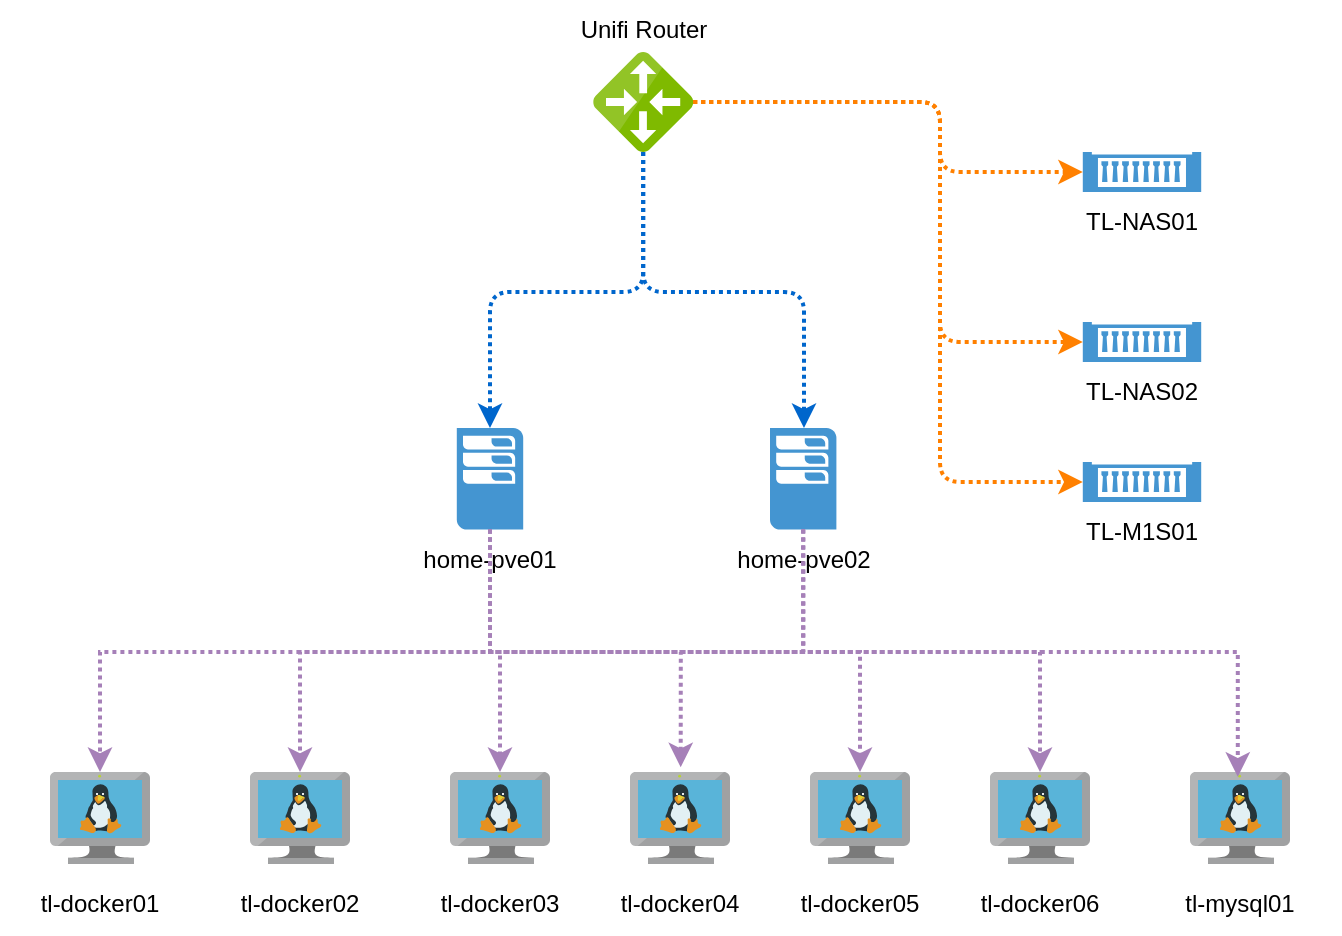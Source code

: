 <mxfile version="27.0.5">
  <diagram name="Page-1" id="TpXAAriYojwalOuxlhiy">
    <mxGraphModel dx="2058" dy="1146" grid="1" gridSize="10" guides="1" tooltips="1" connect="1" arrows="1" fold="1" page="1" pageScale="1" pageWidth="1169" pageHeight="827" math="0" shadow="0">
      <root>
        <mxCell id="0" />
        <mxCell id="1" parent="0" />
        <mxCell id="ZCXp7PUb_-F9p9PLJJs9-19" value="" style="group" parent="1" vertex="1" connectable="0">
          <mxGeometry x="611.6" y="378" width="70" height="80.8" as="geometry" />
        </mxCell>
        <mxCell id="ZCXp7PUb_-F9p9PLJJs9-13" value="" style="pointerEvents=1;shadow=0;dashed=0;html=1;strokeColor=none;fillColor=#4495D1;labelPosition=center;verticalLabelPosition=bottom;verticalAlign=top;align=center;outlineConnect=0;shape=mxgraph.veeam.2d.esx_esxi;movable=1;resizable=1;rotatable=1;deletable=1;editable=1;locked=0;connectable=1;" parent="ZCXp7PUb_-F9p9PLJJs9-19" vertex="1">
          <mxGeometry x="13.4" width="33.2" height="50.8" as="geometry" />
        </mxCell>
        <mxCell id="ZCXp7PUb_-F9p9PLJJs9-18" value="home-pve02" style="text;html=1;align=center;verticalAlign=middle;whiteSpace=wrap;rounded=0;movable=1;resizable=1;rotatable=1;deletable=1;editable=1;locked=0;connectable=1;" parent="ZCXp7PUb_-F9p9PLJJs9-19" vertex="1">
          <mxGeometry x="-10" y="50.8" width="80" height="30" as="geometry" />
        </mxCell>
        <mxCell id="ZCXp7PUb_-F9p9PLJJs9-27" value="" style="group" parent="1" vertex="1" connectable="0">
          <mxGeometry x="511.6" y="190" width="100" height="80" as="geometry" />
        </mxCell>
        <object label="" id="ZCXp7PUb_-F9p9PLJJs9-4">
          <mxCell style="image;sketch=0;aspect=fixed;points=[];align=center;fontSize=12;image=img/lib/mscae/Local_Network_Gateways.svg;container=0;" parent="ZCXp7PUb_-F9p9PLJJs9-27" vertex="1">
            <mxGeometry x="25" width="50" height="50" as="geometry" />
          </mxCell>
        </object>
        <mxCell id="ZCXp7PUb_-F9p9PLJJs9-25" value="Unifi Router" style="text;html=1;align=center;verticalAlign=middle;whiteSpace=wrap;rounded=0;container=0;" parent="ZCXp7PUb_-F9p9PLJJs9-27" vertex="1">
          <mxGeometry y="-26" width="100" height="30" as="geometry" />
        </mxCell>
        <mxCell id="ZCXp7PUb_-F9p9PLJJs9-30" style="edgeStyle=orthogonalEdgeStyle;rounded=1;orthogonalLoop=1;jettySize=auto;html=1;dashed=1;dashPattern=1 1;strokeWidth=2;jumpSize=6;curved=0;strokeColor=#0066CC;" parent="1" source="ZCXp7PUb_-F9p9PLJJs9-4" target="ZCXp7PUb_-F9p9PLJJs9-23" edge="1">
          <mxGeometry relative="1" as="geometry">
            <Array as="points">
              <mxPoint x="562" y="310" />
              <mxPoint x="485" y="310" />
            </Array>
          </mxGeometry>
        </mxCell>
        <mxCell id="ZCXp7PUb_-F9p9PLJJs9-31" style="edgeStyle=orthogonalEdgeStyle;rounded=1;orthogonalLoop=1;jettySize=auto;html=1;dashed=1;dashPattern=1 1;strokeWidth=2;jumpStyle=arc;flowAnimation=0;jumpSize=6;curved=0;strokeColor=#0066CC;" parent="1" source="ZCXp7PUb_-F9p9PLJJs9-4" target="ZCXp7PUb_-F9p9PLJJs9-13" edge="1">
          <mxGeometry relative="1" as="geometry">
            <Array as="points">
              <mxPoint x="562" y="310" />
              <mxPoint x="642" y="310" />
            </Array>
          </mxGeometry>
        </mxCell>
        <mxCell id="ZCXp7PUb_-F9p9PLJJs9-34" value="" style="group" parent="1" vertex="1" connectable="0">
          <mxGeometry x="240" y="550" width="100" height="81" as="geometry" />
        </mxCell>
        <mxCell id="ZCXp7PUb_-F9p9PLJJs9-5" value="" style="image;sketch=0;aspect=fixed;html=1;points=[];align=center;fontSize=12;image=img/lib/mscae/VM_Linux.svg;" parent="ZCXp7PUb_-F9p9PLJJs9-34" vertex="1">
          <mxGeometry x="25" width="50" height="46" as="geometry" />
        </mxCell>
        <mxCell id="ZCXp7PUb_-F9p9PLJJs9-33" value="tl-docker01" style="text;html=1;align=center;verticalAlign=middle;whiteSpace=wrap;rounded=0;" parent="ZCXp7PUb_-F9p9PLJJs9-34" vertex="1">
          <mxGeometry y="51" width="100" height="30" as="geometry" />
        </mxCell>
        <mxCell id="ZCXp7PUb_-F9p9PLJJs9-35" value="" style="group" parent="1" vertex="1" connectable="0">
          <mxGeometry x="340" y="550" width="100" height="81" as="geometry" />
        </mxCell>
        <mxCell id="ZCXp7PUb_-F9p9PLJJs9-36" value="" style="image;sketch=0;aspect=fixed;html=1;points=[];align=center;fontSize=12;image=img/lib/mscae/VM_Linux.svg;" parent="ZCXp7PUb_-F9p9PLJJs9-35" vertex="1">
          <mxGeometry x="25" width="50" height="46" as="geometry" />
        </mxCell>
        <mxCell id="ZCXp7PUb_-F9p9PLJJs9-37" value="tl-docker02" style="text;html=1;align=center;verticalAlign=middle;whiteSpace=wrap;rounded=0;" parent="ZCXp7PUb_-F9p9PLJJs9-35" vertex="1">
          <mxGeometry y="51" width="100" height="30" as="geometry" />
        </mxCell>
        <mxCell id="ZCXp7PUb_-F9p9PLJJs9-38" value="" style="group" parent="1" vertex="1" connectable="0">
          <mxGeometry x="440" y="550" width="100" height="81" as="geometry" />
        </mxCell>
        <mxCell id="ZCXp7PUb_-F9p9PLJJs9-39" value="" style="image;sketch=0;aspect=fixed;html=1;points=[];align=center;fontSize=12;image=img/lib/mscae/VM_Linux.svg;" parent="ZCXp7PUb_-F9p9PLJJs9-38" vertex="1">
          <mxGeometry x="25" width="50" height="46" as="geometry" />
        </mxCell>
        <mxCell id="ZCXp7PUb_-F9p9PLJJs9-40" value="tl-docker03" style="text;html=1;align=center;verticalAlign=middle;whiteSpace=wrap;rounded=0;" parent="ZCXp7PUb_-F9p9PLJJs9-38" vertex="1">
          <mxGeometry y="51" width="100" height="30" as="geometry" />
        </mxCell>
        <mxCell id="ZCXp7PUb_-F9p9PLJJs9-41" value="" style="group" parent="1" vertex="1" connectable="0">
          <mxGeometry x="530" y="550" width="100" height="81" as="geometry" />
        </mxCell>
        <mxCell id="ZCXp7PUb_-F9p9PLJJs9-42" value="" style="image;sketch=0;aspect=fixed;html=1;points=[];align=center;fontSize=12;image=img/lib/mscae/VM_Linux.svg;" parent="ZCXp7PUb_-F9p9PLJJs9-41" vertex="1">
          <mxGeometry x="25" width="50" height="46" as="geometry" />
        </mxCell>
        <mxCell id="ZCXp7PUb_-F9p9PLJJs9-43" value="tl-docker04" style="text;html=1;align=center;verticalAlign=middle;whiteSpace=wrap;rounded=0;" parent="ZCXp7PUb_-F9p9PLJJs9-41" vertex="1">
          <mxGeometry y="51" width="100" height="30" as="geometry" />
        </mxCell>
        <mxCell id="ZCXp7PUb_-F9p9PLJJs9-44" value="" style="group" parent="1" vertex="1" connectable="0">
          <mxGeometry x="620" y="550" width="100" height="81" as="geometry" />
        </mxCell>
        <mxCell id="ZCXp7PUb_-F9p9PLJJs9-45" value="" style="image;sketch=0;aspect=fixed;html=1;points=[];align=center;fontSize=12;image=img/lib/mscae/VM_Linux.svg;" parent="ZCXp7PUb_-F9p9PLJJs9-44" vertex="1">
          <mxGeometry x="25" width="50" height="46" as="geometry" />
        </mxCell>
        <mxCell id="ZCXp7PUb_-F9p9PLJJs9-46" value="tl-docker05" style="text;html=1;align=center;verticalAlign=middle;whiteSpace=wrap;rounded=0;" parent="ZCXp7PUb_-F9p9PLJJs9-44" vertex="1">
          <mxGeometry y="51" width="100" height="30" as="geometry" />
        </mxCell>
        <mxCell id="ZCXp7PUb_-F9p9PLJJs9-47" value="" style="group" parent="1" vertex="1" connectable="0">
          <mxGeometry x="710" y="550" width="100" height="81" as="geometry" />
        </mxCell>
        <mxCell id="ZCXp7PUb_-F9p9PLJJs9-48" value="" style="image;sketch=0;aspect=fixed;html=1;points=[];align=center;fontSize=12;image=img/lib/mscae/VM_Linux.svg;" parent="ZCXp7PUb_-F9p9PLJJs9-47" vertex="1">
          <mxGeometry x="25" width="50" height="46" as="geometry" />
        </mxCell>
        <mxCell id="ZCXp7PUb_-F9p9PLJJs9-49" value="tl-docker06" style="text;html=1;align=center;verticalAlign=middle;whiteSpace=wrap;rounded=0;" parent="ZCXp7PUb_-F9p9PLJJs9-47" vertex="1">
          <mxGeometry y="51" width="100" height="30" as="geometry" />
        </mxCell>
        <mxCell id="ZCXp7PUb_-F9p9PLJJs9-50" value="" style="group" parent="1" vertex="1" connectable="0">
          <mxGeometry x="810" y="550" width="100" height="81" as="geometry" />
        </mxCell>
        <mxCell id="ZCXp7PUb_-F9p9PLJJs9-51" value="" style="image;sketch=0;aspect=fixed;html=1;points=[];align=center;fontSize=12;image=img/lib/mscae/VM_Linux.svg;" parent="ZCXp7PUb_-F9p9PLJJs9-50" vertex="1">
          <mxGeometry x="25" width="50" height="46" as="geometry" />
        </mxCell>
        <mxCell id="ZCXp7PUb_-F9p9PLJJs9-52" value="tl-mysql01" style="text;html=1;align=center;verticalAlign=middle;whiteSpace=wrap;rounded=0;" parent="ZCXp7PUb_-F9p9PLJJs9-50" vertex="1">
          <mxGeometry y="51" width="100" height="30" as="geometry" />
        </mxCell>
        <mxCell id="ZCXp7PUb_-F9p9PLJJs9-57" value="11" style="group" parent="1" vertex="1" connectable="0">
          <mxGeometry x="761" y="240" width="100" height="50" as="geometry" />
        </mxCell>
        <mxCell id="ZCXp7PUb_-F9p9PLJJs9-55" value="" style="shadow=0;dashed=0;html=1;strokeColor=none;fillColor=#4495D1;labelPosition=center;verticalLabelPosition=bottom;verticalAlign=top;align=center;outlineConnect=0;shape=mxgraph.veeam.2d.physical_storage;" parent="ZCXp7PUb_-F9p9PLJJs9-57" vertex="1">
          <mxGeometry x="20.4" width="59.2" height="20" as="geometry" />
        </mxCell>
        <mxCell id="ZCXp7PUb_-F9p9PLJJs9-56" value="TL-NAS01" style="text;html=1;align=center;verticalAlign=middle;whiteSpace=wrap;rounded=0;" parent="ZCXp7PUb_-F9p9PLJJs9-57" vertex="1">
          <mxGeometry y="20" width="100" height="30" as="geometry" />
        </mxCell>
        <mxCell id="ZCXp7PUb_-F9p9PLJJs9-58" value="" style="group" parent="1" vertex="1" connectable="0">
          <mxGeometry x="761" y="325" width="100" height="50" as="geometry" />
        </mxCell>
        <mxCell id="ZCXp7PUb_-F9p9PLJJs9-59" value="" style="shadow=0;dashed=0;html=1;strokeColor=none;fillColor=#4495D1;labelPosition=center;verticalLabelPosition=bottom;verticalAlign=top;align=center;outlineConnect=0;shape=mxgraph.veeam.2d.physical_storage;" parent="ZCXp7PUb_-F9p9PLJJs9-58" vertex="1">
          <mxGeometry x="20.4" width="59.2" height="20" as="geometry" />
        </mxCell>
        <mxCell id="ZCXp7PUb_-F9p9PLJJs9-60" value="TL-NAS02" style="text;html=1;align=center;verticalAlign=middle;whiteSpace=wrap;rounded=0;" parent="ZCXp7PUb_-F9p9PLJJs9-58" vertex="1">
          <mxGeometry y="20" width="100" height="30" as="geometry" />
        </mxCell>
        <mxCell id="ZCXp7PUb_-F9p9PLJJs9-61" value="" style="group" parent="1" vertex="1" connectable="0">
          <mxGeometry x="761" y="395" width="100" height="50" as="geometry" />
        </mxCell>
        <mxCell id="ZCXp7PUb_-F9p9PLJJs9-62" value="" style="shadow=0;dashed=0;html=1;strokeColor=none;fillColor=#4495D1;labelPosition=center;verticalLabelPosition=bottom;verticalAlign=top;align=center;outlineConnect=0;shape=mxgraph.veeam.2d.physical_storage;" parent="ZCXp7PUb_-F9p9PLJJs9-61" vertex="1">
          <mxGeometry x="20.4" width="59.2" height="20" as="geometry" />
        </mxCell>
        <mxCell id="ZCXp7PUb_-F9p9PLJJs9-63" value="TL-M1S01" style="text;html=1;align=center;verticalAlign=middle;whiteSpace=wrap;rounded=0;" parent="ZCXp7PUb_-F9p9PLJJs9-61" vertex="1">
          <mxGeometry y="20" width="100" height="30" as="geometry" />
        </mxCell>
        <mxCell id="ZCXp7PUb_-F9p9PLJJs9-70" style="edgeStyle=orthogonalEdgeStyle;rounded=1;orthogonalLoop=1;jettySize=auto;html=1;curved=0;dashed=1;dashPattern=1 1;strokeWidth=2;strokeColor=#FF8000;" parent="1" source="ZCXp7PUb_-F9p9PLJJs9-4" target="ZCXp7PUb_-F9p9PLJJs9-55" edge="1">
          <mxGeometry relative="1" as="geometry">
            <Array as="points">
              <mxPoint x="710" y="215" />
              <mxPoint x="710" y="250" />
            </Array>
          </mxGeometry>
        </mxCell>
        <mxCell id="ZCXp7PUb_-F9p9PLJJs9-71" style="edgeStyle=orthogonalEdgeStyle;rounded=1;orthogonalLoop=1;jettySize=auto;html=1;dashed=1;dashPattern=1 1;curved=0;strokeWidth=2;strokeColor=#FF8000;" parent="1" source="ZCXp7PUb_-F9p9PLJJs9-4" target="ZCXp7PUb_-F9p9PLJJs9-59" edge="1">
          <mxGeometry relative="1" as="geometry">
            <Array as="points">
              <mxPoint x="710" y="215" />
              <mxPoint x="710" y="335" />
            </Array>
          </mxGeometry>
        </mxCell>
        <mxCell id="ZCXp7PUb_-F9p9PLJJs9-72" style="edgeStyle=orthogonalEdgeStyle;rounded=1;orthogonalLoop=1;jettySize=auto;html=1;dashed=1;dashPattern=1 1;curved=0;startArrow=none;startFill=0;strokeWidth=2;strokeColor=#FF8000;" parent="1" source="ZCXp7PUb_-F9p9PLJJs9-4" target="ZCXp7PUb_-F9p9PLJJs9-62" edge="1">
          <mxGeometry relative="1" as="geometry">
            <Array as="points">
              <mxPoint x="710" y="215" />
              <mxPoint x="710" y="405" />
            </Array>
          </mxGeometry>
        </mxCell>
        <mxCell id="ZCXp7PUb_-F9p9PLJJs9-74" style="edgeStyle=orthogonalEdgeStyle;rounded=0;orthogonalLoop=1;jettySize=auto;html=1;exitX=0.5;exitY=0;exitDx=0;exitDy=0;dashed=1;dashPattern=1 1;strokeWidth=2;strokeColor=#A680B8;" parent="1" source="ZCXp7PUb_-F9p9PLJJs9-24" target="ZCXp7PUb_-F9p9PLJJs9-5" edge="1">
          <mxGeometry relative="1" as="geometry">
            <Array as="points">
              <mxPoint x="485" y="490" />
              <mxPoint x="290" y="490" />
            </Array>
          </mxGeometry>
        </mxCell>
        <mxCell id="ZCXp7PUb_-F9p9PLJJs9-22" value="" style="group" parent="1" vertex="1" connectable="0">
          <mxGeometry x="455" y="378" width="70" height="80.8" as="geometry" />
        </mxCell>
        <mxCell id="ZCXp7PUb_-F9p9PLJJs9-23" value="" style="pointerEvents=1;shadow=0;dashed=0;html=1;strokeColor=none;fillColor=#4495D1;labelPosition=center;verticalLabelPosition=bottom;verticalAlign=top;align=center;outlineConnect=0;shape=mxgraph.veeam.2d.esx_esxi;movable=1;resizable=1;rotatable=1;deletable=1;editable=1;locked=0;connectable=1;" parent="ZCXp7PUb_-F9p9PLJJs9-22" vertex="1">
          <mxGeometry x="13.4" width="33.2" height="50.8" as="geometry" />
        </mxCell>
        <mxCell id="ZCXp7PUb_-F9p9PLJJs9-24" value="home-pve01" style="text;html=1;align=center;verticalAlign=middle;whiteSpace=wrap;rounded=0;movable=1;resizable=1;rotatable=1;deletable=1;editable=1;locked=0;connectable=1;" parent="ZCXp7PUb_-F9p9PLJJs9-22" vertex="1">
          <mxGeometry x="-10" y="50.8" width="80" height="30" as="geometry" />
        </mxCell>
        <mxCell id="ZCXp7PUb_-F9p9PLJJs9-75" style="edgeStyle=orthogonalEdgeStyle;rounded=0;orthogonalLoop=1;jettySize=auto;html=1;exitX=0.5;exitY=0;exitDx=0;exitDy=0;dashed=1;dashPattern=1 1;strokeWidth=2;strokeColor=#A680B8;" parent="1" source="ZCXp7PUb_-F9p9PLJJs9-24" target="ZCXp7PUb_-F9p9PLJJs9-39" edge="1">
          <mxGeometry relative="1" as="geometry">
            <Array as="points">
              <mxPoint x="485" y="490" />
              <mxPoint x="490" y="490" />
            </Array>
          </mxGeometry>
        </mxCell>
        <mxCell id="ZCXp7PUb_-F9p9PLJJs9-76" style="edgeStyle=orthogonalEdgeStyle;rounded=0;orthogonalLoop=1;jettySize=auto;html=1;exitX=0.5;exitY=0;exitDx=0;exitDy=0;entryX=0.507;entryY=-0.052;entryDx=0;entryDy=0;entryPerimeter=0;dashed=1;dashPattern=1 1;strokeWidth=2;strokeColor=#A680B8;" parent="1" source="ZCXp7PUb_-F9p9PLJJs9-24" target="ZCXp7PUb_-F9p9PLJJs9-42" edge="1">
          <mxGeometry relative="1" as="geometry">
            <Array as="points">
              <mxPoint x="485" y="490" />
              <mxPoint x="580" y="490" />
            </Array>
          </mxGeometry>
        </mxCell>
        <mxCell id="ZCXp7PUb_-F9p9PLJJs9-77" style="edgeStyle=orthogonalEdgeStyle;rounded=0;orthogonalLoop=1;jettySize=auto;html=1;exitX=0.5;exitY=0;exitDx=0;exitDy=0;dashed=1;dashPattern=1 1;strokeWidth=2;strokeColor=#A680B8;" parent="1" source="ZCXp7PUb_-F9p9PLJJs9-24" target="ZCXp7PUb_-F9p9PLJJs9-48" edge="1">
          <mxGeometry relative="1" as="geometry">
            <Array as="points">
              <mxPoint x="485" y="490" />
              <mxPoint x="760" y="490" />
            </Array>
          </mxGeometry>
        </mxCell>
        <mxCell id="ZCXp7PUb_-F9p9PLJJs9-78" style="edgeStyle=orthogonalEdgeStyle;rounded=0;orthogonalLoop=1;jettySize=auto;html=1;exitX=0.5;exitY=0;exitDx=0;exitDy=0;dashed=1;dashPattern=1 1;strokeWidth=2;strokeColor=#A680B8;" parent="1" source="ZCXp7PUb_-F9p9PLJJs9-18" target="ZCXp7PUb_-F9p9PLJJs9-36" edge="1">
          <mxGeometry relative="1" as="geometry">
            <Array as="points">
              <mxPoint x="642" y="490" />
              <mxPoint x="390" y="490" />
            </Array>
          </mxGeometry>
        </mxCell>
        <mxCell id="ZCXp7PUb_-F9p9PLJJs9-79" style="edgeStyle=orthogonalEdgeStyle;rounded=0;orthogonalLoop=1;jettySize=auto;html=1;exitX=0.5;exitY=0;exitDx=0;exitDy=0;dashed=1;dashPattern=1 1;strokeWidth=2;strokeColor=#A680B8;" parent="1" source="ZCXp7PUb_-F9p9PLJJs9-18" target="ZCXp7PUb_-F9p9PLJJs9-45" edge="1">
          <mxGeometry relative="1" as="geometry">
            <Array as="points">
              <mxPoint x="642" y="490" />
              <mxPoint x="670" y="490" />
            </Array>
          </mxGeometry>
        </mxCell>
        <mxCell id="ZCXp7PUb_-F9p9PLJJs9-80" style="edgeStyle=orthogonalEdgeStyle;rounded=0;orthogonalLoop=1;jettySize=auto;html=1;entryX=0.478;entryY=0.052;entryDx=0;entryDy=0;entryPerimeter=0;dashed=1;dashPattern=1 1;strokeWidth=2;strokeColor=#A680B8;" parent="1" source="ZCXp7PUb_-F9p9PLJJs9-13" target="ZCXp7PUb_-F9p9PLJJs9-51" edge="1">
          <mxGeometry relative="1" as="geometry">
            <Array as="points">
              <mxPoint x="642" y="490" />
              <mxPoint x="859" y="490" />
            </Array>
          </mxGeometry>
        </mxCell>
      </root>
    </mxGraphModel>
  </diagram>
</mxfile>
